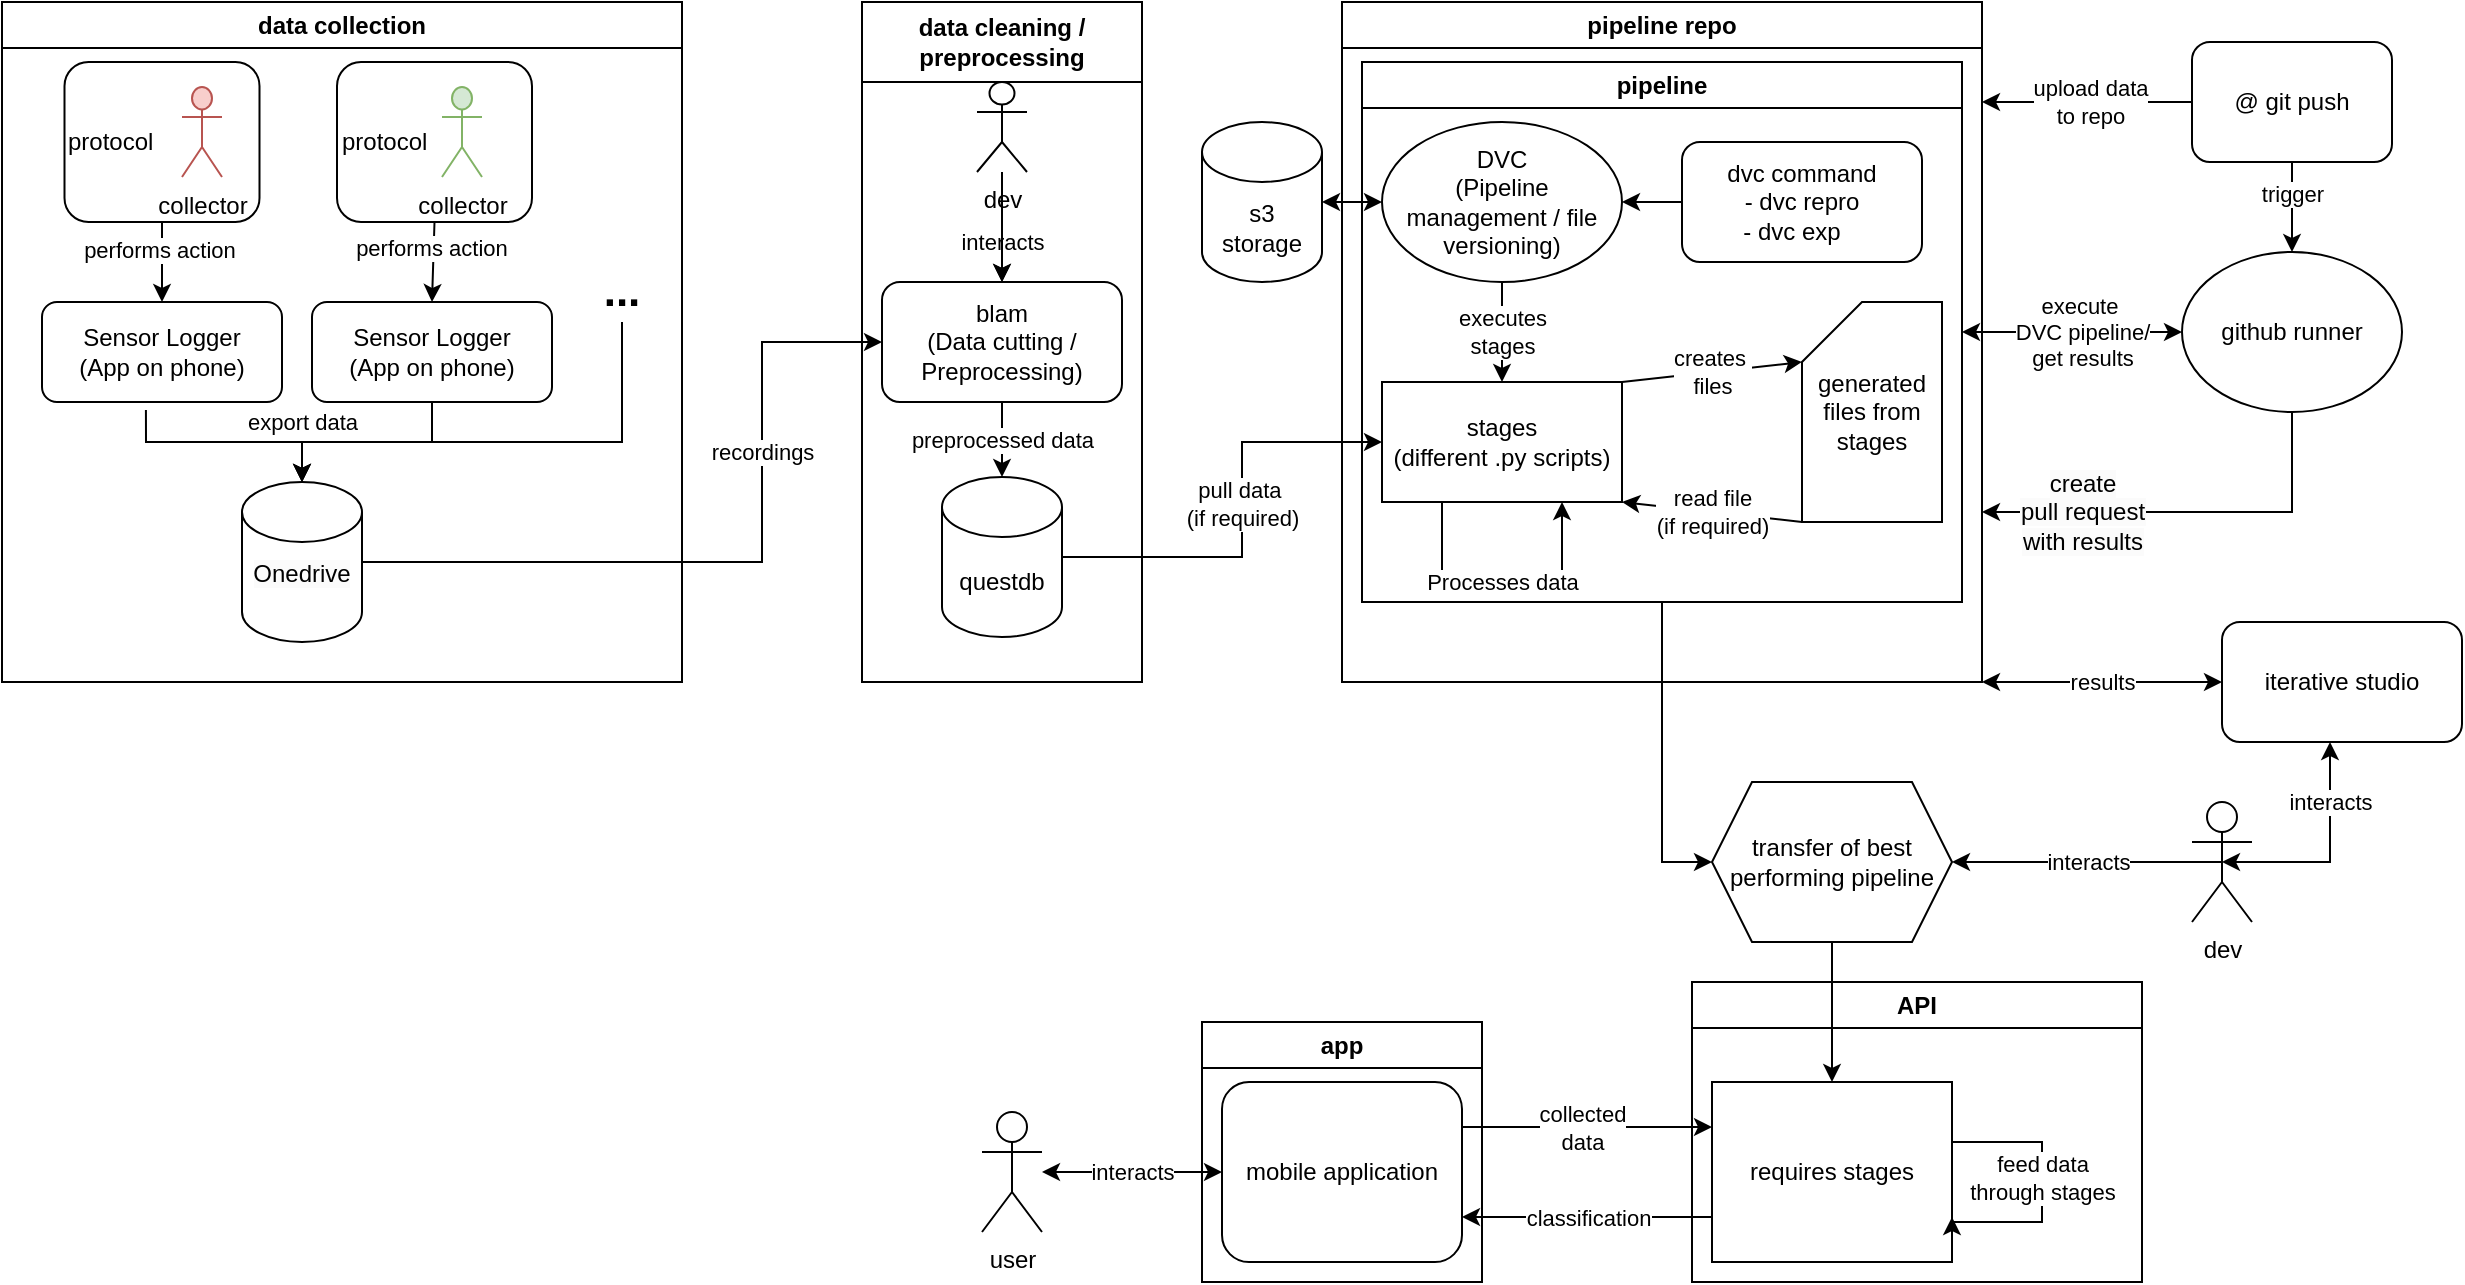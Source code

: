 <mxfile version="21.3.4" type="device">
  <diagram name="Page-1" id="LeIadKJxTqsovaH-AV-b">
    <mxGraphModel dx="1885" dy="683" grid="1" gridSize="10" guides="1" tooltips="1" connect="1" arrows="1" fold="1" page="1" pageScale="1" pageWidth="850" pageHeight="1100" math="0" shadow="0">
      <root>
        <mxCell id="0" />
        <mxCell id="1" parent="0" />
        <mxCell id="7aymuwifdBY-bMIIop5M-60" value="data collection" style="swimlane;whiteSpace=wrap;html=1;" vertex="1" parent="1">
          <mxGeometry x="-580" y="110" width="340" height="340" as="geometry" />
        </mxCell>
        <mxCell id="7aymuwifdBY-bMIIop5M-21" value="Sensor Logger&lt;br&gt;(App on phone)" style="rounded=1;whiteSpace=wrap;html=1;" vertex="1" parent="7aymuwifdBY-bMIIop5M-60">
          <mxGeometry x="20" y="150" width="120" height="50" as="geometry" />
        </mxCell>
        <mxCell id="7aymuwifdBY-bMIIop5M-22" value="protocol" style="rounded=1;whiteSpace=wrap;html=1;align=left;" vertex="1" parent="7aymuwifdBY-bMIIop5M-60">
          <mxGeometry x="31.25" y="30" width="97.5" height="80" as="geometry" />
        </mxCell>
        <mxCell id="7aymuwifdBY-bMIIop5M-23" value="performs action&amp;nbsp;" style="endArrow=classic;html=1;rounded=0;entryX=0.5;entryY=0;entryDx=0;entryDy=0;exitX=0.5;exitY=1;exitDx=0;exitDy=0;" edge="1" parent="7aymuwifdBY-bMIIop5M-60" source="7aymuwifdBY-bMIIop5M-22" target="7aymuwifdBY-bMIIop5M-21">
          <mxGeometry x="-0.333" width="50" height="50" relative="1" as="geometry">
            <mxPoint x="80" y="120" as="sourcePoint" />
            <mxPoint x="80" y="150" as="targetPoint" />
            <mxPoint as="offset" />
          </mxGeometry>
        </mxCell>
        <mxCell id="7aymuwifdBY-bMIIop5M-25" value="collector" style="shape=umlActor;verticalLabelPosition=bottom;verticalAlign=top;html=1;outlineConnect=0;fillColor=#f8cecc;strokeColor=#b85450;" vertex="1" parent="7aymuwifdBY-bMIIop5M-60">
          <mxGeometry x="90" y="42.5" width="20" height="45" as="geometry" />
        </mxCell>
        <mxCell id="7aymuwifdBY-bMIIop5M-31" value="Sensor Logger&lt;br&gt;(App on phone)" style="rounded=1;whiteSpace=wrap;html=1;" vertex="1" parent="7aymuwifdBY-bMIIop5M-60">
          <mxGeometry x="155" y="150" width="120" height="50" as="geometry" />
        </mxCell>
        <mxCell id="7aymuwifdBY-bMIIop5M-32" value="protocol" style="rounded=1;whiteSpace=wrap;html=1;align=left;" vertex="1" parent="7aymuwifdBY-bMIIop5M-60">
          <mxGeometry x="167.5" y="30" width="97.5" height="80" as="geometry" />
        </mxCell>
        <mxCell id="7aymuwifdBY-bMIIop5M-33" value="performs action&amp;nbsp;" style="endArrow=classic;html=1;rounded=0;entryX=0.5;entryY=0;entryDx=0;entryDy=0;exitX=0.5;exitY=1;exitDx=0;exitDy=0;" edge="1" parent="7aymuwifdBY-bMIIop5M-60" source="7aymuwifdBY-bMIIop5M-32" target="7aymuwifdBY-bMIIop5M-31">
          <mxGeometry x="-0.333" width="50" height="50" relative="1" as="geometry">
            <mxPoint x="215" y="120" as="sourcePoint" />
            <mxPoint x="215" y="150" as="targetPoint" />
            <mxPoint as="offset" />
          </mxGeometry>
        </mxCell>
        <mxCell id="7aymuwifdBY-bMIIop5M-35" value="collector" style="shape=umlActor;verticalLabelPosition=bottom;verticalAlign=top;html=1;outlineConnect=0;fillColor=#d5e8d4;strokeColor=#82b366;" vertex="1" parent="7aymuwifdBY-bMIIop5M-60">
          <mxGeometry x="220" y="42.5" width="20" height="45" as="geometry" />
        </mxCell>
        <mxCell id="7aymuwifdBY-bMIIop5M-36" value="&#xa;&lt;span style=&quot;color: rgb(0, 0, 0); font-family: Helvetica; font-size: 12px; font-style: normal; font-variant-ligatures: normal; font-variant-caps: normal; font-weight: 400; letter-spacing: normal; orphans: 2; text-align: center; text-indent: 0px; text-transform: none; widows: 2; word-spacing: 0px; -webkit-text-stroke-width: 0px; background-color: rgb(251, 251, 251); text-decoration-thickness: initial; text-decoration-style: initial; text-decoration-color: initial; float: none; display: inline !important;&quot;&gt;Onedrive&lt;/span&gt;&#xa;&#xa;" style="shape=cylinder3;whiteSpace=wrap;html=1;boundedLbl=1;backgroundOutline=1;size=15;" vertex="1" parent="7aymuwifdBY-bMIIop5M-60">
          <mxGeometry x="120" y="240" width="60" height="80" as="geometry" />
        </mxCell>
        <mxCell id="7aymuwifdBY-bMIIop5M-62" value="&lt;b&gt;&lt;font style=&quot;font-size: 22px;&quot;&gt;...&lt;/font&gt;&lt;/b&gt;" style="text;html=1;strokeColor=none;fillColor=none;align=center;verticalAlign=middle;whiteSpace=wrap;rounded=0;" vertex="1" parent="7aymuwifdBY-bMIIop5M-60">
          <mxGeometry x="280" y="130" width="60" height="30" as="geometry" />
        </mxCell>
        <mxCell id="7aymuwifdBY-bMIIop5M-65" value="" style="endArrow=classic;html=1;rounded=0;exitX=0.5;exitY=1;exitDx=0;exitDy=0;entryX=0.5;entryY=0;entryDx=0;entryDy=0;entryPerimeter=0;edgeStyle=orthogonalEdgeStyle;" edge="1" parent="7aymuwifdBY-bMIIop5M-60" source="7aymuwifdBY-bMIIop5M-62" target="7aymuwifdBY-bMIIop5M-36">
          <mxGeometry width="50" height="50" relative="1" as="geometry">
            <mxPoint x="470" y="460" as="sourcePoint" />
            <mxPoint x="520" y="410" as="targetPoint" />
            <Array as="points">
              <mxPoint x="310" y="220" />
              <mxPoint x="150" y="220" />
            </Array>
          </mxGeometry>
        </mxCell>
        <mxCell id="7aymuwifdBY-bMIIop5M-105" value="export data" style="endArrow=classic;html=1;rounded=0;entryX=0.5;entryY=0;entryDx=0;entryDy=0;entryPerimeter=0;exitX=0.433;exitY=1.08;exitDx=0;exitDy=0;exitPerimeter=0;edgeStyle=orthogonalEdgeStyle;" edge="1" parent="7aymuwifdBY-bMIIop5M-60" source="7aymuwifdBY-bMIIop5M-21" target="7aymuwifdBY-bMIIop5M-36">
          <mxGeometry x="0.649" y="-10" width="50" height="50" relative="1" as="geometry">
            <mxPoint x="980" y="350" as="sourcePoint" />
            <mxPoint x="1030" y="300" as="targetPoint" />
            <mxPoint x="10" y="-10" as="offset" />
          </mxGeometry>
        </mxCell>
        <mxCell id="7aymuwifdBY-bMIIop5M-106" value="" style="endArrow=classic;html=1;rounded=0;exitX=0.5;exitY=1;exitDx=0;exitDy=0;entryX=0.5;entryY=0;entryDx=0;entryDy=0;entryPerimeter=0;edgeStyle=orthogonalEdgeStyle;" edge="1" parent="7aymuwifdBY-bMIIop5M-60" source="7aymuwifdBY-bMIIop5M-31" target="7aymuwifdBY-bMIIop5M-36">
          <mxGeometry width="50" height="50" relative="1" as="geometry">
            <mxPoint x="980" y="350" as="sourcePoint" />
            <mxPoint x="1030" y="300" as="targetPoint" />
          </mxGeometry>
        </mxCell>
        <mxCell id="7aymuwifdBY-bMIIop5M-63" value="data cleaning / preprocessing" style="swimlane;whiteSpace=wrap;html=1;startSize=40;" vertex="1" parent="1">
          <mxGeometry x="-150" y="110" width="140" height="340" as="geometry" />
        </mxCell>
        <mxCell id="7aymuwifdBY-bMIIop5M-7" value="blam&lt;br&gt;(Data cutting / Preprocessing)" style="rounded=1;whiteSpace=wrap;html=1;" vertex="1" parent="7aymuwifdBY-bMIIop5M-63">
          <mxGeometry x="10" y="140" width="120" height="60" as="geometry" />
        </mxCell>
        <mxCell id="7aymuwifdBY-bMIIop5M-9" value="interacts" style="endArrow=classic;html=1;rounded=0;" edge="1" parent="7aymuwifdBY-bMIIop5M-63" source="7aymuwifdBY-bMIIop5M-17" target="7aymuwifdBY-bMIIop5M-7">
          <mxGeometry x="0.273" width="50" height="50" relative="1" as="geometry">
            <mxPoint x="70" y="87.5" as="sourcePoint" />
            <mxPoint x="180" y="397.5" as="targetPoint" />
            <mxPoint as="offset" />
          </mxGeometry>
        </mxCell>
        <mxCell id="7aymuwifdBY-bMIIop5M-12" value="preprocessed data" style="endArrow=classic;html=1;rounded=0;exitX=0.5;exitY=1;exitDx=0;exitDy=0;entryX=0.5;entryY=0;entryDx=0;entryDy=0;entryPerimeter=0;" edge="1" parent="7aymuwifdBY-bMIIop5M-63" source="7aymuwifdBY-bMIIop5M-7" target="7aymuwifdBY-bMIIop5M-15">
          <mxGeometry width="50" height="50" relative="1" as="geometry">
            <mxPoint x="130" y="417.5" as="sourcePoint" />
            <mxPoint x="70" y="227.5" as="targetPoint" />
          </mxGeometry>
        </mxCell>
        <mxCell id="7aymuwifdBY-bMIIop5M-15" value="questdb" style="shape=cylinder3;whiteSpace=wrap;html=1;boundedLbl=1;backgroundOutline=1;size=15;" vertex="1" parent="7aymuwifdBY-bMIIop5M-63">
          <mxGeometry x="40" y="237.5" width="60" height="80" as="geometry" />
        </mxCell>
        <mxCell id="7aymuwifdBY-bMIIop5M-116" value="" style="edgeStyle=orthogonalEdgeStyle;rounded=0;orthogonalLoop=1;jettySize=auto;html=1;" edge="1" parent="7aymuwifdBY-bMIIop5M-63" source="7aymuwifdBY-bMIIop5M-17" target="7aymuwifdBY-bMIIop5M-7">
          <mxGeometry relative="1" as="geometry" />
        </mxCell>
        <mxCell id="7aymuwifdBY-bMIIop5M-17" value="dev" style="shape=umlActor;verticalLabelPosition=bottom;verticalAlign=top;html=1;outlineConnect=0;" vertex="1" parent="7aymuwifdBY-bMIIop5M-63">
          <mxGeometry x="57.5" y="40" width="25" height="45" as="geometry" />
        </mxCell>
        <mxCell id="7aymuwifdBY-bMIIop5M-67" value="pipeline repo" style="swimlane;whiteSpace=wrap;html=1;" vertex="1" parent="1">
          <mxGeometry x="90" y="110" width="320" height="340" as="geometry" />
        </mxCell>
        <mxCell id="7aymuwifdBY-bMIIop5M-59" value="pipeline" style="swimlane;whiteSpace=wrap;html=1;startSize=23;" vertex="1" parent="7aymuwifdBY-bMIIop5M-67">
          <mxGeometry x="10" y="30" width="300" height="270" as="geometry" />
        </mxCell>
        <mxCell id="7aymuwifdBY-bMIIop5M-38" value="stages&lt;br&gt;(different .py scripts)" style="rounded=0;whiteSpace=wrap;html=1;" vertex="1" parent="7aymuwifdBY-bMIIop5M-59">
          <mxGeometry x="10" y="160" width="120" height="60" as="geometry" />
        </mxCell>
        <mxCell id="7aymuwifdBY-bMIIop5M-39" value="DVC&lt;br&gt;(Pipeline management / file versioning)" style="ellipse;whiteSpace=wrap;html=1;" vertex="1" parent="7aymuwifdBY-bMIIop5M-59">
          <mxGeometry x="10" y="30" width="120" height="80" as="geometry" />
        </mxCell>
        <mxCell id="7aymuwifdBY-bMIIop5M-42" value="generated files from stages" style="shape=card;whiteSpace=wrap;html=1;" vertex="1" parent="7aymuwifdBY-bMIIop5M-59">
          <mxGeometry x="220" y="120" width="70" height="110" as="geometry" />
        </mxCell>
        <mxCell id="7aymuwifdBY-bMIIop5M-47" value="executes &lt;br&gt;stages" style="endArrow=classic;html=1;rounded=0;entryX=0.5;entryY=0;entryDx=0;entryDy=0;exitX=0.5;exitY=1;exitDx=0;exitDy=0;" edge="1" parent="7aymuwifdBY-bMIIop5M-59" source="7aymuwifdBY-bMIIop5M-39" target="7aymuwifdBY-bMIIop5M-38">
          <mxGeometry width="50" height="50" relative="1" as="geometry">
            <mxPoint x="50" y="90" as="sourcePoint" />
            <mxPoint x="100" y="40" as="targetPoint" />
          </mxGeometry>
        </mxCell>
        <mxCell id="7aymuwifdBY-bMIIop5M-48" value="Processes data" style="endArrow=classic;html=1;rounded=0;exitX=0.25;exitY=1;exitDx=0;exitDy=0;edgeStyle=orthogonalEdgeStyle;entryX=0.75;entryY=1;entryDx=0;entryDy=0;" edge="1" parent="7aymuwifdBY-bMIIop5M-59" source="7aymuwifdBY-bMIIop5M-38" target="7aymuwifdBY-bMIIop5M-38">
          <mxGeometry width="50" height="50" relative="1" as="geometry">
            <mxPoint x="50" y="90" as="sourcePoint" />
            <mxPoint x="170" y="200" as="targetPoint" />
            <Array as="points">
              <mxPoint x="40" y="260" />
              <mxPoint x="100" y="260" />
            </Array>
          </mxGeometry>
        </mxCell>
        <mxCell id="7aymuwifdBY-bMIIop5M-49" value="creates&amp;nbsp;&lt;br&gt;files" style="endArrow=classic;html=1;rounded=0;entryX=0;entryY=0;entryDx=0;entryDy=30;entryPerimeter=0;exitX=1;exitY=0;exitDx=0;exitDy=0;" edge="1" parent="7aymuwifdBY-bMIIop5M-59" source="7aymuwifdBY-bMIIop5M-38" target="7aymuwifdBY-bMIIop5M-42">
          <mxGeometry width="50" height="50" relative="1" as="geometry">
            <mxPoint x="50" y="90" as="sourcePoint" />
            <mxPoint x="100" y="40" as="targetPoint" />
          </mxGeometry>
        </mxCell>
        <mxCell id="7aymuwifdBY-bMIIop5M-53" value="read file&lt;br&gt;(if required)" style="endArrow=classic;html=1;rounded=0;exitX=0;exitY=1;exitDx=0;exitDy=0;exitPerimeter=0;entryX=1;entryY=1;entryDx=0;entryDy=0;" edge="1" parent="7aymuwifdBY-bMIIop5M-59" source="7aymuwifdBY-bMIIop5M-42" target="7aymuwifdBY-bMIIop5M-38">
          <mxGeometry width="50" height="50" relative="1" as="geometry">
            <mxPoint x="50" y="-10" as="sourcePoint" />
            <mxPoint x="100" y="-60" as="targetPoint" />
          </mxGeometry>
        </mxCell>
        <mxCell id="7aymuwifdBY-bMIIop5M-71" value="dvc command&lt;br&gt;- dvc repro&lt;br&gt;- dvc exp&amp;nbsp; &amp;nbsp;" style="rounded=1;whiteSpace=wrap;html=1;" vertex="1" parent="7aymuwifdBY-bMIIop5M-59">
          <mxGeometry x="160" y="40" width="120" height="60" as="geometry" />
        </mxCell>
        <mxCell id="7aymuwifdBY-bMIIop5M-72" value="" style="endArrow=classic;html=1;rounded=0;exitX=0;exitY=0.5;exitDx=0;exitDy=0;entryX=1;entryY=0.5;entryDx=0;entryDy=0;" edge="1" parent="7aymuwifdBY-bMIIop5M-59" source="7aymuwifdBY-bMIIop5M-71" target="7aymuwifdBY-bMIIop5M-39">
          <mxGeometry width="50" height="50" relative="1" as="geometry">
            <mxPoint x="390" y="-80" as="sourcePoint" />
            <mxPoint x="440" y="-130" as="targetPoint" />
          </mxGeometry>
        </mxCell>
        <mxCell id="7aymuwifdBY-bMIIop5M-76" value="s3 &lt;br&gt;storage" style="shape=cylinder3;whiteSpace=wrap;html=1;boundedLbl=1;backgroundOutline=1;size=15;" vertex="1" parent="1">
          <mxGeometry x="20" y="170" width="60" height="80" as="geometry" />
        </mxCell>
        <mxCell id="7aymuwifdBY-bMIIop5M-78" value="" style="endArrow=classic;startArrow=classic;html=1;rounded=0;exitX=1;exitY=0.5;exitDx=0;exitDy=0;exitPerimeter=0;entryX=0;entryY=0.5;entryDx=0;entryDy=0;" edge="1" parent="1" source="7aymuwifdBY-bMIIop5M-76" target="7aymuwifdBY-bMIIop5M-39">
          <mxGeometry width="50" height="50" relative="1" as="geometry">
            <mxPoint x="505" y="40" as="sourcePoint" />
            <mxPoint x="555" y="-10" as="targetPoint" />
            <Array as="points" />
          </mxGeometry>
        </mxCell>
        <mxCell id="7aymuwifdBY-bMIIop5M-81" value="" style="endArrow=classic;html=1;rounded=0;exitX=0;exitY=0.5;exitDx=0;exitDy=0;" edge="1" parent="1" source="7aymuwifdBY-bMIIop5M-68">
          <mxGeometry width="50" height="50" relative="1" as="geometry">
            <mxPoint x="645" y="70" as="sourcePoint" />
            <mxPoint x="410" y="160" as="targetPoint" />
          </mxGeometry>
        </mxCell>
        <mxCell id="7aymuwifdBY-bMIIop5M-82" value="upload data &lt;br&gt;to repo" style="edgeLabel;html=1;align=center;verticalAlign=middle;resizable=0;points=[];" vertex="1" connectable="0" parent="7aymuwifdBY-bMIIop5M-81">
          <mxGeometry x="-0.246" y="2" relative="1" as="geometry">
            <mxPoint x="-12" y="-2" as="offset" />
          </mxGeometry>
        </mxCell>
        <mxCell id="7aymuwifdBY-bMIIop5M-75" value="iterative studio" style="rounded=1;whiteSpace=wrap;html=1;" vertex="1" parent="1">
          <mxGeometry x="530" y="420" width="120" height="60" as="geometry" />
        </mxCell>
        <mxCell id="7aymuwifdBY-bMIIop5M-83" value="results" style="endArrow=classic;startArrow=classic;html=1;rounded=0;exitX=0;exitY=0.5;exitDx=0;exitDy=0;entryX=1;entryY=1;entryDx=0;entryDy=0;" edge="1" parent="1" source="7aymuwifdBY-bMIIop5M-75" target="7aymuwifdBY-bMIIop5M-67">
          <mxGeometry width="50" height="50" relative="1" as="geometry">
            <mxPoint x="645" y="70" as="sourcePoint" />
            <mxPoint x="655" y="300" as="targetPoint" />
          </mxGeometry>
        </mxCell>
        <mxCell id="7aymuwifdBY-bMIIop5M-87" value="&lt;span style=&quot;color: rgb(0, 0, 0); font-family: Helvetica; font-size: 11px; font-style: normal; font-variant-ligatures: normal; font-variant-caps: normal; font-weight: 400; letter-spacing: normal; orphans: 2; text-align: center; text-indent: 0px; text-transform: none; widows: 2; word-spacing: 0px; -webkit-text-stroke-width: 0px; background-color: rgb(255, 255, 255); text-decoration-thickness: initial; text-decoration-style: initial; text-decoration-color: initial; float: none; display: inline !important;&quot;&gt;pull data&amp;nbsp;&lt;/span&gt;&lt;br style=&quot;border-color: var(--border-color); color: rgb(0, 0, 0); font-family: Helvetica; font-size: 11px; font-style: normal; font-variant-ligatures: normal; font-variant-caps: normal; font-weight: 400; letter-spacing: normal; orphans: 2; text-align: center; text-indent: 0px; text-transform: none; widows: 2; word-spacing: 0px; -webkit-text-stroke-width: 0px; text-decoration-thickness: initial; text-decoration-style: initial; text-decoration-color: initial;&quot;&gt;&lt;span style=&quot;color: rgb(0, 0, 0); font-family: Helvetica; font-size: 11px; font-style: normal; font-variant-ligatures: normal; font-variant-caps: normal; font-weight: 400; letter-spacing: normal; orphans: 2; text-align: center; text-indent: 0px; text-transform: none; widows: 2; word-spacing: 0px; -webkit-text-stroke-width: 0px; background-color: rgb(255, 255, 255); text-decoration-thickness: initial; text-decoration-style: initial; text-decoration-color: initial; float: none; display: inline !important;&quot;&gt;(if required)&lt;/span&gt;" style="endArrow=classic;html=1;rounded=0;exitX=1;exitY=0.5;exitDx=0;exitDy=0;exitPerimeter=0;entryX=0;entryY=0.5;entryDx=0;entryDy=0;edgeStyle=orthogonalEdgeStyle;" edge="1" parent="1" source="7aymuwifdBY-bMIIop5M-15" target="7aymuwifdBY-bMIIop5M-38">
          <mxGeometry x="0.081" width="50" height="50" relative="1" as="geometry">
            <mxPoint x="400" y="560" as="sourcePoint" />
            <mxPoint x="450" y="510" as="targetPoint" />
            <Array as="points">
              <mxPoint x="40" y="388" />
              <mxPoint x="40" y="330" />
            </Array>
            <mxPoint y="1" as="offset" />
          </mxGeometry>
        </mxCell>
        <mxCell id="7aymuwifdBY-bMIIop5M-95" value="API" style="swimlane;whiteSpace=wrap;html=1;" vertex="1" parent="1">
          <mxGeometry x="265" y="600" width="225" height="150" as="geometry" />
        </mxCell>
        <mxCell id="7aymuwifdBY-bMIIop5M-96" value="requires stages" style="rounded=0;whiteSpace=wrap;html=1;" vertex="1" parent="7aymuwifdBY-bMIIop5M-95">
          <mxGeometry x="10" y="50" width="120" height="90" as="geometry" />
        </mxCell>
        <mxCell id="7aymuwifdBY-bMIIop5M-115" value="feed data &lt;br&gt;through stages" style="endArrow=classic;html=1;rounded=0;exitX=1;exitY=0.25;exitDx=0;exitDy=0;edgeStyle=orthogonalEdgeStyle;entryX=1;entryY=0.75;entryDx=0;entryDy=0;" edge="1" parent="7aymuwifdBY-bMIIop5M-95" source="7aymuwifdBY-bMIIop5M-96" target="7aymuwifdBY-bMIIop5M-96">
          <mxGeometry width="50" height="50" relative="1" as="geometry">
            <mxPoint x="135" y="-140" as="sourcePoint" />
            <mxPoint x="135" y="160" as="targetPoint" />
            <Array as="points">
              <mxPoint x="130" y="80" />
              <mxPoint x="175" y="80" />
              <mxPoint x="175" y="120" />
              <mxPoint x="130" y="120" />
            </Array>
          </mxGeometry>
        </mxCell>
        <mxCell id="7aymuwifdBY-bMIIop5M-99" value="transfer of best performing pipeline" style="shape=hexagon;perimeter=hexagonPerimeter2;whiteSpace=wrap;html=1;fixedSize=1;" vertex="1" parent="1">
          <mxGeometry x="275" y="500" width="120" height="80" as="geometry" />
        </mxCell>
        <mxCell id="7aymuwifdBY-bMIIop5M-101" value="interacts" style="edgeStyle=orthogonalEdgeStyle;rounded=0;orthogonalLoop=1;jettySize=auto;html=1;exitX=0.5;exitY=0.5;exitDx=0;exitDy=0;exitPerimeter=0;entryX=1;entryY=0.5;entryDx=0;entryDy=0;" edge="1" parent="1" source="7aymuwifdBY-bMIIop5M-100" target="7aymuwifdBY-bMIIop5M-99">
          <mxGeometry relative="1" as="geometry">
            <mxPoint x="505" y="530" as="targetPoint" />
          </mxGeometry>
        </mxCell>
        <mxCell id="7aymuwifdBY-bMIIop5M-100" value="dev" style="shape=umlActor;verticalLabelPosition=bottom;verticalAlign=top;html=1;outlineConnect=0;" vertex="1" parent="1">
          <mxGeometry x="515" y="510" width="30" height="60" as="geometry" />
        </mxCell>
        <mxCell id="7aymuwifdBY-bMIIop5M-102" value="" style="endArrow=classic;html=1;rounded=0;exitX=0.5;exitY=1;exitDx=0;exitDy=0;entryX=0;entryY=0.5;entryDx=0;entryDy=0;edgeStyle=orthogonalEdgeStyle;" edge="1" parent="1" source="7aymuwifdBY-bMIIop5M-59" target="7aymuwifdBY-bMIIop5M-99">
          <mxGeometry width="50" height="50" relative="1" as="geometry">
            <mxPoint x="400" y="460" as="sourcePoint" />
            <mxPoint x="530" y="520" as="targetPoint" />
          </mxGeometry>
        </mxCell>
        <mxCell id="7aymuwifdBY-bMIIop5M-107" value="recordings" style="endArrow=classic;html=1;rounded=0;exitX=1;exitY=0.5;exitDx=0;exitDy=0;exitPerimeter=0;entryX=0;entryY=0.5;entryDx=0;entryDy=0;edgeStyle=orthogonalEdgeStyle;" edge="1" parent="1" source="7aymuwifdBY-bMIIop5M-36" target="7aymuwifdBY-bMIIop5M-7">
          <mxGeometry x="0.378" width="50" height="50" relative="1" as="geometry">
            <mxPoint x="400" y="460" as="sourcePoint" />
            <mxPoint x="450" y="410" as="targetPoint" />
            <Array as="points">
              <mxPoint x="-200" y="390" />
              <mxPoint x="-200" y="280" />
            </Array>
            <mxPoint as="offset" />
          </mxGeometry>
        </mxCell>
        <mxCell id="7aymuwifdBY-bMIIop5M-108" value="interacts" style="endArrow=classic;startArrow=classic;html=1;rounded=0;entryX=0.45;entryY=1;entryDx=0;entryDy=0;entryPerimeter=0;exitX=0.5;exitY=0.5;exitDx=0;exitDy=0;exitPerimeter=0;edgeStyle=orthogonalEdgeStyle;" edge="1" parent="1" source="7aymuwifdBY-bMIIop5M-100" target="7aymuwifdBY-bMIIop5M-75">
          <mxGeometry x="0.474" width="50" height="50" relative="1" as="geometry">
            <mxPoint x="400" y="460" as="sourcePoint" />
            <mxPoint x="450" y="410" as="targetPoint" />
            <Array as="points">
              <mxPoint x="584" y="540" />
            </Array>
            <mxPoint as="offset" />
          </mxGeometry>
        </mxCell>
        <mxCell id="7aymuwifdBY-bMIIop5M-69" value="github runner" style="ellipse;whiteSpace=wrap;html=1;" vertex="1" parent="1">
          <mxGeometry x="510" y="235" width="110" height="80" as="geometry" />
        </mxCell>
        <mxCell id="7aymuwifdBY-bMIIop5M-70" value="trigger" style="endArrow=classic;html=1;rounded=0;exitX=0.5;exitY=1;exitDx=0;exitDy=0;entryX=0.5;entryY=0;entryDx=0;entryDy=0;" edge="1" parent="1" source="7aymuwifdBY-bMIIop5M-68" target="7aymuwifdBY-bMIIop5M-69">
          <mxGeometry x="-0.286" width="50" height="50" relative="1" as="geometry">
            <mxPoint x="415" y="40" as="sourcePoint" />
            <mxPoint x="465" y="-10" as="targetPoint" />
            <mxPoint as="offset" />
          </mxGeometry>
        </mxCell>
        <mxCell id="7aymuwifdBY-bMIIop5M-85" value="&lt;span style=&quot;border-color: var(--border-color); color: rgb(0, 0, 0); font-family: Helvetica; font-size: 12px; font-style: normal; font-variant-ligatures: normal; font-variant-caps: normal; font-weight: 400; letter-spacing: normal; orphans: 2; text-align: center; text-indent: 0px; text-transform: none; widows: 2; word-spacing: 0px; -webkit-text-stroke-width: 0px; text-decoration-thickness: initial; text-decoration-style: initial; text-decoration-color: initial; background-color: rgb(251, 251, 251); float: none; display: inline !important;&quot;&gt;create &lt;br&gt;pull request &lt;br&gt;with results&lt;/span&gt;" style="endArrow=classic;html=1;rounded=0;exitX=0.5;exitY=1;exitDx=0;exitDy=0;entryX=1;entryY=0.75;entryDx=0;entryDy=0;edgeStyle=orthogonalEdgeStyle;" edge="1" parent="1" source="7aymuwifdBY-bMIIop5M-69" target="7aymuwifdBY-bMIIop5M-67">
          <mxGeometry x="0.512" width="50" height="50" relative="1" as="geometry">
            <mxPoint x="650" y="60" as="sourcePoint" />
            <mxPoint x="660" y="320" as="targetPoint" />
            <mxPoint as="offset" />
          </mxGeometry>
        </mxCell>
        <mxCell id="7aymuwifdBY-bMIIop5M-109" value="&lt;span style=&quot;border-color: var(--border-color); color: rgb(0, 0, 0); font-family: Helvetica; font-size: 11px; font-style: normal; font-variant-ligatures: normal; font-variant-caps: normal; font-weight: 400; letter-spacing: normal; orphans: 2; text-align: center; text-indent: 0px; text-transform: none; widows: 2; word-spacing: 0px; -webkit-text-stroke-width: 0px; background-color: rgb(255, 255, 255); text-decoration-thickness: initial; text-decoration-style: initial; text-decoration-color: initial; float: none; display: inline !important;&quot;&gt;execute&amp;nbsp;&lt;/span&gt;&lt;br style=&quot;border-color: var(--border-color); color: rgb(0, 0, 0); font-family: Helvetica; font-size: 11px; font-style: normal; font-variant-ligatures: normal; font-variant-caps: normal; font-weight: 400; letter-spacing: normal; orphans: 2; text-align: center; text-indent: 0px; text-transform: none; widows: 2; word-spacing: 0px; -webkit-text-stroke-width: 0px; text-decoration-thickness: initial; text-decoration-style: initial; text-decoration-color: initial;&quot;&gt;&lt;span style=&quot;border-color: var(--border-color); color: rgb(0, 0, 0); font-family: Helvetica; font-size: 11px; font-style: normal; font-variant-ligatures: normal; font-variant-caps: normal; font-weight: 400; letter-spacing: normal; orphans: 2; text-align: center; text-indent: 0px; text-transform: none; widows: 2; word-spacing: 0px; -webkit-text-stroke-width: 0px; background-color: rgb(255, 255, 255); text-decoration-thickness: initial; text-decoration-style: initial; text-decoration-color: initial; float: none; display: inline !important;&quot;&gt;DVC pipeline/&lt;/span&gt;&lt;br style=&quot;border-color: var(--border-color); color: rgb(0, 0, 0); font-family: Helvetica; font-size: 11px; font-style: normal; font-variant-ligatures: normal; font-variant-caps: normal; font-weight: 400; letter-spacing: normal; orphans: 2; text-align: center; text-indent: 0px; text-transform: none; widows: 2; word-spacing: 0px; -webkit-text-stroke-width: 0px; text-decoration-thickness: initial; text-decoration-style: initial; text-decoration-color: initial;&quot;&gt;&lt;span style=&quot;border-color: var(--border-color); color: rgb(0, 0, 0); font-family: Helvetica; font-size: 11px; font-style: normal; font-variant-ligatures: normal; font-variant-caps: normal; font-weight: 400; letter-spacing: normal; orphans: 2; text-align: center; text-indent: 0px; text-transform: none; widows: 2; word-spacing: 0px; -webkit-text-stroke-width: 0px; background-color: rgb(255, 255, 255); text-decoration-thickness: initial; text-decoration-style: initial; text-decoration-color: initial; float: none; display: inline !important;&quot;&gt;get results&lt;/span&gt;" style="endArrow=classic;startArrow=classic;html=1;rounded=0;entryX=0;entryY=0.5;entryDx=0;entryDy=0;exitX=1;exitY=0.5;exitDx=0;exitDy=0;" edge="1" parent="1" source="7aymuwifdBY-bMIIop5M-59" target="7aymuwifdBY-bMIIop5M-69">
          <mxGeometry x="0.091" width="50" height="50" relative="1" as="geometry">
            <mxPoint x="400" y="460" as="sourcePoint" />
            <mxPoint x="450" y="410" as="targetPoint" />
            <mxPoint as="offset" />
          </mxGeometry>
        </mxCell>
        <mxCell id="7aymuwifdBY-bMIIop5M-68" value="@ git push" style="rounded=1;whiteSpace=wrap;html=1;align=center;" vertex="1" parent="1">
          <mxGeometry x="515" y="130" width="100" height="60" as="geometry" />
        </mxCell>
        <mxCell id="7aymuwifdBY-bMIIop5M-111" value="" style="endArrow=classic;html=1;rounded=0;exitX=0.5;exitY=1;exitDx=0;exitDy=0;entryX=0.5;entryY=0;entryDx=0;entryDy=0;" edge="1" parent="1" source="7aymuwifdBY-bMIIop5M-99" target="7aymuwifdBY-bMIIop5M-96">
          <mxGeometry width="50" height="50" relative="1" as="geometry">
            <mxPoint x="400" y="460" as="sourcePoint" />
            <mxPoint x="450" y="410" as="targetPoint" />
          </mxGeometry>
        </mxCell>
        <mxCell id="7aymuwifdBY-bMIIop5M-112" value="collected&lt;br&gt;data" style="endArrow=classic;html=1;rounded=0;entryX=0;entryY=0.25;entryDx=0;entryDy=0;exitX=1;exitY=0.25;exitDx=0;exitDy=0;" edge="1" parent="1" source="7aymuwifdBY-bMIIop5M-88" target="7aymuwifdBY-bMIIop5M-96">
          <mxGeometry x="-0.04" width="50" height="50" relative="1" as="geometry">
            <mxPoint x="190" y="678" as="sourcePoint" />
            <mxPoint x="280" y="673" as="targetPoint" />
            <mxPoint as="offset" />
          </mxGeometry>
        </mxCell>
        <mxCell id="7aymuwifdBY-bMIIop5M-113" value="classification" style="endArrow=classic;html=1;rounded=0;exitX=0;exitY=0.75;exitDx=0;exitDy=0;entryX=1;entryY=0.75;entryDx=0;entryDy=0;" edge="1" parent="1" source="7aymuwifdBY-bMIIop5M-96" target="7aymuwifdBY-bMIIop5M-88">
          <mxGeometry width="50" height="50" relative="1" as="geometry">
            <mxPoint x="400" y="460" as="sourcePoint" />
            <mxPoint x="450" y="410" as="targetPoint" />
          </mxGeometry>
        </mxCell>
        <mxCell id="7aymuwifdBY-bMIIop5M-118" value="app" style="swimlane;whiteSpace=wrap;html=1;" vertex="1" parent="1">
          <mxGeometry x="20" y="620" width="140" height="130" as="geometry" />
        </mxCell>
        <mxCell id="7aymuwifdBY-bMIIop5M-88" value="mobile application" style="rounded=1;whiteSpace=wrap;html=1;" vertex="1" parent="7aymuwifdBY-bMIIop5M-118">
          <mxGeometry x="10" y="30" width="120" height="90" as="geometry" />
        </mxCell>
        <mxCell id="7aymuwifdBY-bMIIop5M-89" value="user" style="shape=umlActor;verticalLabelPosition=bottom;verticalAlign=top;html=1;outlineConnect=0;" vertex="1" parent="7aymuwifdBY-bMIIop5M-118">
          <mxGeometry x="-110" y="45" width="30" height="60" as="geometry" />
        </mxCell>
        <mxCell id="7aymuwifdBY-bMIIop5M-92" value="interacts" style="endArrow=classic;startArrow=classic;html=1;rounded=0;exitX=0;exitY=0.5;exitDx=0;exitDy=0;" edge="1" parent="7aymuwifdBY-bMIIop5M-118" source="7aymuwifdBY-bMIIop5M-88" target="7aymuwifdBY-bMIIop5M-89">
          <mxGeometry width="50" height="50" relative="1" as="geometry">
            <mxPoint x="240" y="-50" as="sourcePoint" />
            <mxPoint x="290" y="-100" as="targetPoint" />
          </mxGeometry>
        </mxCell>
      </root>
    </mxGraphModel>
  </diagram>
</mxfile>
